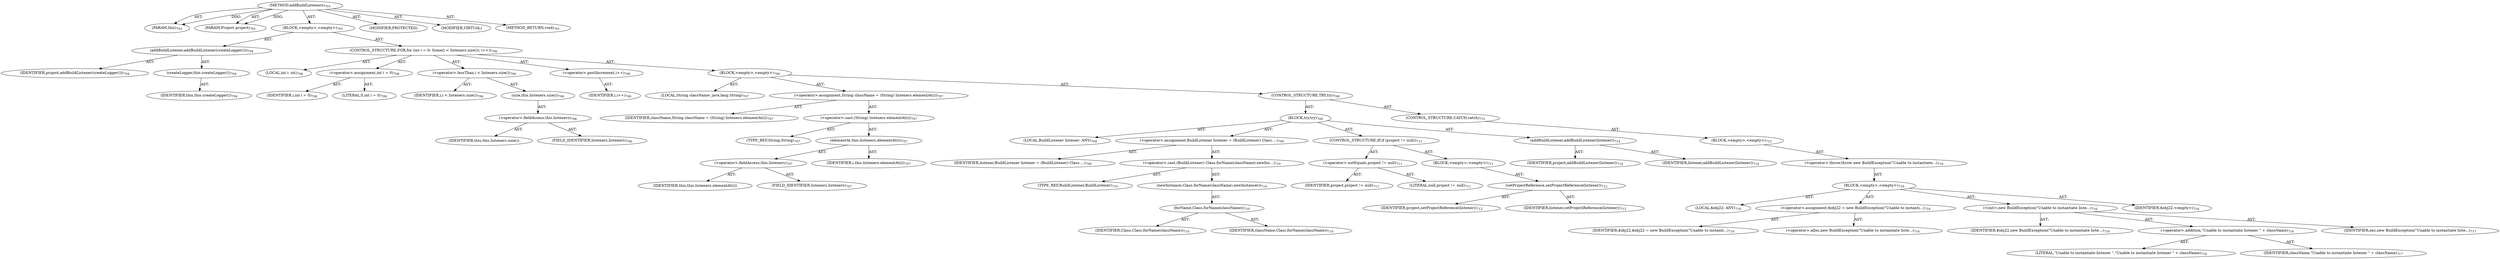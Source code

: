 digraph "addBuildListeners" {  
"111669149707" [label = <(METHOD,addBuildListeners)<SUB>701</SUB>> ]
"115964116996" [label = <(PARAM,this)<SUB>701</SUB>> ]
"115964117014" [label = <(PARAM,Project project)<SUB>701</SUB>> ]
"25769803922" [label = <(BLOCK,&lt;empty&gt;,&lt;empty&gt;)<SUB>701</SUB>> ]
"30064771648" [label = <(addBuildListener,addBuildListener(createLogger()))<SUB>704</SUB>> ]
"68719477177" [label = <(IDENTIFIER,project,addBuildListener(createLogger()))<SUB>704</SUB>> ]
"30064771649" [label = <(createLogger,this.createLogger())<SUB>704</SUB>> ]
"68719476745" [label = <(IDENTIFIER,this,this.createLogger())<SUB>704</SUB>> ]
"47244640369" [label = <(CONTROL_STRUCTURE,FOR,for (int i = 0; Some(i &lt; listeners.size()); i++))<SUB>706</SUB>> ]
"94489280572" [label = <(LOCAL,int i: int)<SUB>706</SUB>> ]
"30064771650" [label = <(&lt;operator&gt;.assignment,int i = 0)<SUB>706</SUB>> ]
"68719477178" [label = <(IDENTIFIER,i,int i = 0)<SUB>706</SUB>> ]
"90194313354" [label = <(LITERAL,0,int i = 0)<SUB>706</SUB>> ]
"30064771651" [label = <(&lt;operator&gt;.lessThan,i &lt; listeners.size())<SUB>706</SUB>> ]
"68719477179" [label = <(IDENTIFIER,i,i &lt; listeners.size())<SUB>706</SUB>> ]
"30064771652" [label = <(size,this.listeners.size())<SUB>706</SUB>> ]
"30064771653" [label = <(&lt;operator&gt;.fieldAccess,this.listeners)<SUB>706</SUB>> ]
"68719477180" [label = <(IDENTIFIER,this,this.listeners.size())> ]
"55834574973" [label = <(FIELD_IDENTIFIER,listeners,listeners)<SUB>706</SUB>> ]
"30064771654" [label = <(&lt;operator&gt;.postIncrement,i++)<SUB>706</SUB>> ]
"68719477181" [label = <(IDENTIFIER,i,i++)<SUB>706</SUB>> ]
"25769803923" [label = <(BLOCK,&lt;empty&gt;,&lt;empty&gt;)<SUB>706</SUB>> ]
"94489280573" [label = <(LOCAL,String className: java.lang.String)<SUB>707</SUB>> ]
"30064771655" [label = <(&lt;operator&gt;.assignment,String className = (String) listeners.elementAt(i))<SUB>707</SUB>> ]
"68719477182" [label = <(IDENTIFIER,className,String className = (String) listeners.elementAt(i))<SUB>707</SUB>> ]
"30064771656" [label = <(&lt;operator&gt;.cast,(String) listeners.elementAt(i))<SUB>707</SUB>> ]
"180388626452" [label = <(TYPE_REF,String,String)<SUB>707</SUB>> ]
"30064771657" [label = <(elementAt,this.listeners.elementAt(i))<SUB>707</SUB>> ]
"30064771658" [label = <(&lt;operator&gt;.fieldAccess,this.listeners)<SUB>707</SUB>> ]
"68719477183" [label = <(IDENTIFIER,this,this.listeners.elementAt(i))> ]
"55834574974" [label = <(FIELD_IDENTIFIER,listeners,listeners)<SUB>707</SUB>> ]
"68719477184" [label = <(IDENTIFIER,i,this.listeners.elementAt(i))<SUB>707</SUB>> ]
"47244640370" [label = <(CONTROL_STRUCTURE,TRY,try)<SUB>708</SUB>> ]
"25769803924" [label = <(BLOCK,try,try)<SUB>708</SUB>> ]
"94489280574" [label = <(LOCAL,BuildListener listener: ANY)<SUB>709</SUB>> ]
"30064771659" [label = <(&lt;operator&gt;.assignment,BuildListener listener = (BuildListener) Class....)<SUB>709</SUB>> ]
"68719477185" [label = <(IDENTIFIER,listener,BuildListener listener = (BuildListener) Class....)<SUB>709</SUB>> ]
"30064771660" [label = <(&lt;operator&gt;.cast,(BuildListener) Class.forName(className).newIns...)<SUB>710</SUB>> ]
"180388626453" [label = <(TYPE_REF,BuildListener,BuildListener)<SUB>710</SUB>> ]
"30064771661" [label = <(newInstance,Class.forName(className).newInstance())<SUB>710</SUB>> ]
"30064771662" [label = <(forName,Class.forName(className))<SUB>710</SUB>> ]
"68719477186" [label = <(IDENTIFIER,Class,Class.forName(className))<SUB>710</SUB>> ]
"68719477187" [label = <(IDENTIFIER,className,Class.forName(className))<SUB>710</SUB>> ]
"47244640371" [label = <(CONTROL_STRUCTURE,IF,if (project != null))<SUB>711</SUB>> ]
"30064771663" [label = <(&lt;operator&gt;.notEquals,project != null)<SUB>711</SUB>> ]
"68719477188" [label = <(IDENTIFIER,project,project != null)<SUB>711</SUB>> ]
"90194313355" [label = <(LITERAL,null,project != null)<SUB>711</SUB>> ]
"25769803925" [label = <(BLOCK,&lt;empty&gt;,&lt;empty&gt;)<SUB>711</SUB>> ]
"30064771664" [label = <(setProjectReference,setProjectReference(listener))<SUB>712</SUB>> ]
"68719477189" [label = <(IDENTIFIER,project,setProjectReference(listener))<SUB>712</SUB>> ]
"68719477190" [label = <(IDENTIFIER,listener,setProjectReference(listener))<SUB>712</SUB>> ]
"30064771665" [label = <(addBuildListener,addBuildListener(listener))<SUB>714</SUB>> ]
"68719477191" [label = <(IDENTIFIER,project,addBuildListener(listener))<SUB>714</SUB>> ]
"68719477192" [label = <(IDENTIFIER,listener,addBuildListener(listener))<SUB>714</SUB>> ]
"47244640372" [label = <(CONTROL_STRUCTURE,CATCH,catch)<SUB>715</SUB>> ]
"25769803926" [label = <(BLOCK,&lt;empty&gt;,&lt;empty&gt;)<SUB>715</SUB>> ]
"30064771666" [label = <(&lt;operator&gt;.throw,throw new BuildException(&quot;Unable to instantiate...)<SUB>716</SUB>> ]
"25769803927" [label = <(BLOCK,&lt;empty&gt;,&lt;empty&gt;)<SUB>716</SUB>> ]
"94489280575" [label = <(LOCAL,$obj22: ANY)<SUB>716</SUB>> ]
"30064771667" [label = <(&lt;operator&gt;.assignment,$obj22 = new BuildException(&quot;Unable to instanti...)<SUB>716</SUB>> ]
"68719477193" [label = <(IDENTIFIER,$obj22,$obj22 = new BuildException(&quot;Unable to instanti...)<SUB>716</SUB>> ]
"30064771668" [label = <(&lt;operator&gt;.alloc,new BuildException(&quot;Unable to instantiate liste...)<SUB>716</SUB>> ]
"30064771669" [label = <(&lt;init&gt;,new BuildException(&quot;Unable to instantiate liste...)<SUB>716</SUB>> ]
"68719477194" [label = <(IDENTIFIER,$obj22,new BuildException(&quot;Unable to instantiate liste...)<SUB>716</SUB>> ]
"30064771670" [label = <(&lt;operator&gt;.addition,&quot;Unable to instantiate listener &quot; + className)<SUB>716</SUB>> ]
"90194313356" [label = <(LITERAL,&quot;Unable to instantiate listener &quot;,&quot;Unable to instantiate listener &quot; + className)<SUB>716</SUB>> ]
"68719477195" [label = <(IDENTIFIER,className,&quot;Unable to instantiate listener &quot; + className)<SUB>717</SUB>> ]
"68719477196" [label = <(IDENTIFIER,exc,new BuildException(&quot;Unable to instantiate liste...)<SUB>717</SUB>> ]
"68719477197" [label = <(IDENTIFIER,$obj22,&lt;empty&gt;)<SUB>716</SUB>> ]
"133143986219" [label = <(MODIFIER,PROTECTED)> ]
"133143986220" [label = <(MODIFIER,VIRTUAL)> ]
"128849018891" [label = <(METHOD_RETURN,void)<SUB>701</SUB>> ]
  "111669149707" -> "115964116996"  [ label = "AST: "] 
  "111669149707" -> "115964117014"  [ label = "AST: "] 
  "111669149707" -> "25769803922"  [ label = "AST: "] 
  "111669149707" -> "133143986219"  [ label = "AST: "] 
  "111669149707" -> "133143986220"  [ label = "AST: "] 
  "111669149707" -> "128849018891"  [ label = "AST: "] 
  "25769803922" -> "30064771648"  [ label = "AST: "] 
  "25769803922" -> "47244640369"  [ label = "AST: "] 
  "30064771648" -> "68719477177"  [ label = "AST: "] 
  "30064771648" -> "30064771649"  [ label = "AST: "] 
  "30064771649" -> "68719476745"  [ label = "AST: "] 
  "47244640369" -> "94489280572"  [ label = "AST: "] 
  "47244640369" -> "30064771650"  [ label = "AST: "] 
  "47244640369" -> "30064771651"  [ label = "AST: "] 
  "47244640369" -> "30064771654"  [ label = "AST: "] 
  "47244640369" -> "25769803923"  [ label = "AST: "] 
  "30064771650" -> "68719477178"  [ label = "AST: "] 
  "30064771650" -> "90194313354"  [ label = "AST: "] 
  "30064771651" -> "68719477179"  [ label = "AST: "] 
  "30064771651" -> "30064771652"  [ label = "AST: "] 
  "30064771652" -> "30064771653"  [ label = "AST: "] 
  "30064771653" -> "68719477180"  [ label = "AST: "] 
  "30064771653" -> "55834574973"  [ label = "AST: "] 
  "30064771654" -> "68719477181"  [ label = "AST: "] 
  "25769803923" -> "94489280573"  [ label = "AST: "] 
  "25769803923" -> "30064771655"  [ label = "AST: "] 
  "25769803923" -> "47244640370"  [ label = "AST: "] 
  "30064771655" -> "68719477182"  [ label = "AST: "] 
  "30064771655" -> "30064771656"  [ label = "AST: "] 
  "30064771656" -> "180388626452"  [ label = "AST: "] 
  "30064771656" -> "30064771657"  [ label = "AST: "] 
  "30064771657" -> "30064771658"  [ label = "AST: "] 
  "30064771657" -> "68719477184"  [ label = "AST: "] 
  "30064771658" -> "68719477183"  [ label = "AST: "] 
  "30064771658" -> "55834574974"  [ label = "AST: "] 
  "47244640370" -> "25769803924"  [ label = "AST: "] 
  "47244640370" -> "47244640372"  [ label = "AST: "] 
  "25769803924" -> "94489280574"  [ label = "AST: "] 
  "25769803924" -> "30064771659"  [ label = "AST: "] 
  "25769803924" -> "47244640371"  [ label = "AST: "] 
  "25769803924" -> "30064771665"  [ label = "AST: "] 
  "30064771659" -> "68719477185"  [ label = "AST: "] 
  "30064771659" -> "30064771660"  [ label = "AST: "] 
  "30064771660" -> "180388626453"  [ label = "AST: "] 
  "30064771660" -> "30064771661"  [ label = "AST: "] 
  "30064771661" -> "30064771662"  [ label = "AST: "] 
  "30064771662" -> "68719477186"  [ label = "AST: "] 
  "30064771662" -> "68719477187"  [ label = "AST: "] 
  "47244640371" -> "30064771663"  [ label = "AST: "] 
  "47244640371" -> "25769803925"  [ label = "AST: "] 
  "30064771663" -> "68719477188"  [ label = "AST: "] 
  "30064771663" -> "90194313355"  [ label = "AST: "] 
  "25769803925" -> "30064771664"  [ label = "AST: "] 
  "30064771664" -> "68719477189"  [ label = "AST: "] 
  "30064771664" -> "68719477190"  [ label = "AST: "] 
  "30064771665" -> "68719477191"  [ label = "AST: "] 
  "30064771665" -> "68719477192"  [ label = "AST: "] 
  "47244640372" -> "25769803926"  [ label = "AST: "] 
  "25769803926" -> "30064771666"  [ label = "AST: "] 
  "30064771666" -> "25769803927"  [ label = "AST: "] 
  "25769803927" -> "94489280575"  [ label = "AST: "] 
  "25769803927" -> "30064771667"  [ label = "AST: "] 
  "25769803927" -> "30064771669"  [ label = "AST: "] 
  "25769803927" -> "68719477197"  [ label = "AST: "] 
  "30064771667" -> "68719477193"  [ label = "AST: "] 
  "30064771667" -> "30064771668"  [ label = "AST: "] 
  "30064771669" -> "68719477194"  [ label = "AST: "] 
  "30064771669" -> "30064771670"  [ label = "AST: "] 
  "30064771669" -> "68719477196"  [ label = "AST: "] 
  "30064771670" -> "90194313356"  [ label = "AST: "] 
  "30064771670" -> "68719477195"  [ label = "AST: "] 
  "111669149707" -> "115964116996"  [ label = "DDG: "] 
  "111669149707" -> "115964117014"  [ label = "DDG: "] 
}
